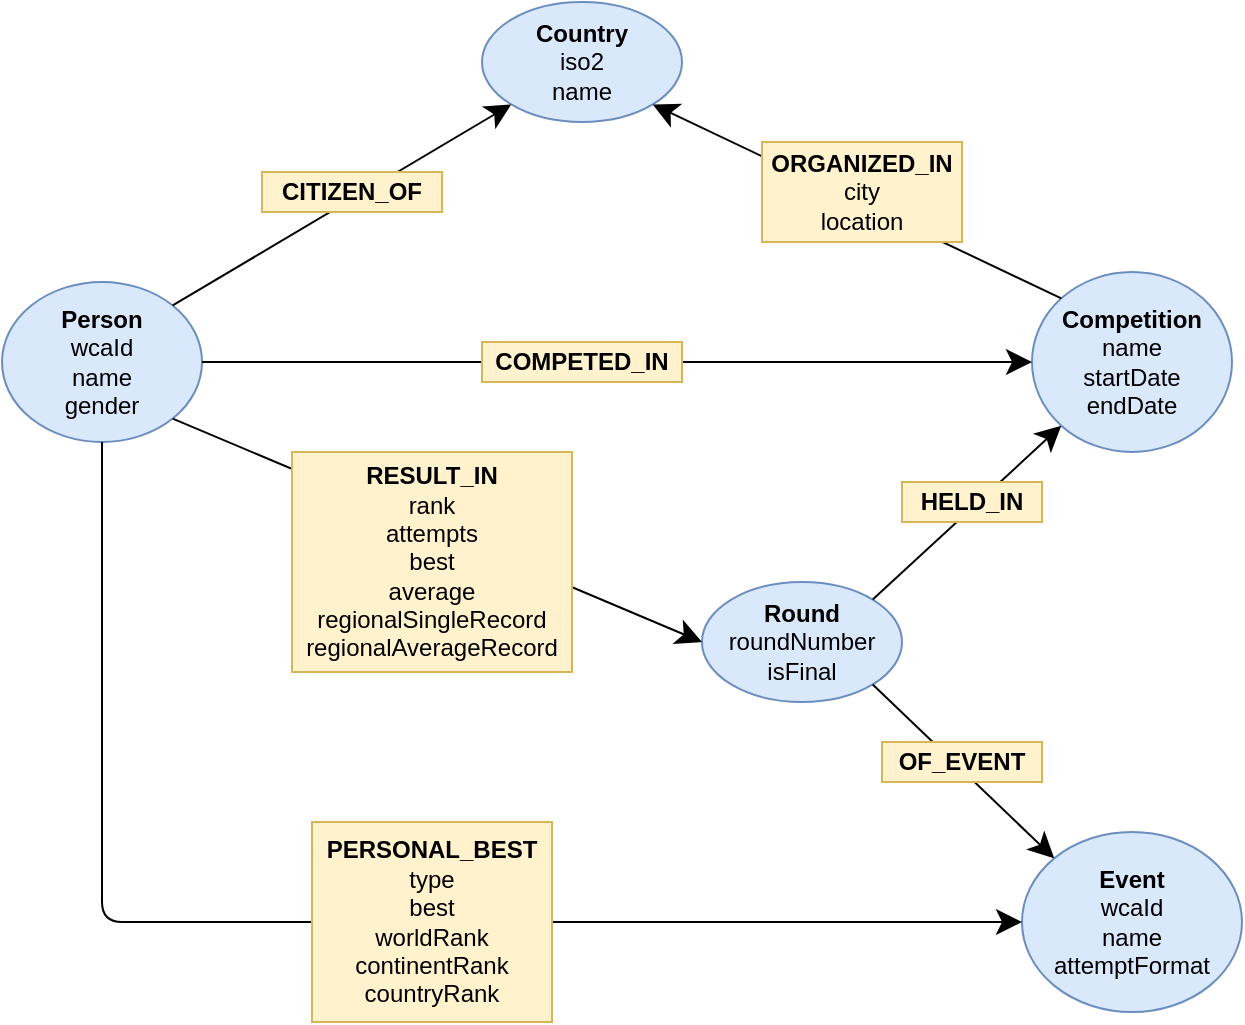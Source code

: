<mxfile version="13.0.9" type="device"><diagram id="6yya9DZRNpGAKIoeVQ3v" name="Page-1"><mxGraphModel dx="868" dy="494" grid="1" gridSize="10" guides="1" tooltips="1" connect="1" arrows="1" fold="1" page="1" pageScale="1" pageWidth="1169" pageHeight="827" math="0" shadow="0"><root><mxCell id="0"/><mxCell id="1" parent="0"/><mxCell id="6HgX8CSXHpOmkcxNmYdE-6" value="&lt;b&gt;Person&lt;br&gt;&lt;/b&gt;wcaId&lt;br&gt;name&lt;br&gt;gender" style="ellipse;whiteSpace=wrap;html=1;align=center;newEdgeStyle={&quot;edgeStyle&quot;:&quot;entityRelationEdgeStyle&quot;,&quot;startArrow&quot;:&quot;none&quot;,&quot;endArrow&quot;:&quot;none&quot;,&quot;segment&quot;:10,&quot;curved&quot;:1};treeFolding=1;treeMoving=1;fillColor=#dae8fc;strokeColor=#6c8ebf;" parent="1" vertex="1"><mxGeometry x="110" y="150" width="100" height="80" as="geometry"/></mxCell><mxCell id="6HgX8CSXHpOmkcxNmYdE-7" value="&lt;b&gt;Country&lt;br&gt;&lt;/b&gt;iso2&lt;br&gt;name" style="ellipse;whiteSpace=wrap;html=1;align=center;newEdgeStyle={&quot;edgeStyle&quot;:&quot;entityRelationEdgeStyle&quot;,&quot;startArrow&quot;:&quot;none&quot;,&quot;endArrow&quot;:&quot;none&quot;,&quot;segment&quot;:10,&quot;curved&quot;:1};treeFolding=1;treeMoving=1;fillColor=#dae8fc;strokeColor=#6c8ebf;" parent="1" vertex="1"><mxGeometry x="350" y="10" width="100" height="60" as="geometry"/></mxCell><mxCell id="6HgX8CSXHpOmkcxNmYdE-12" value="" style="endArrow=classic;html=1;exitX=1;exitY=0;exitDx=0;exitDy=0;entryX=0;entryY=1;entryDx=0;entryDy=0;startSize=10;endSize=10;" parent="1" source="6HgX8CSXHpOmkcxNmYdE-6" target="6HgX8CSXHpOmkcxNmYdE-7" edge="1"><mxGeometry width="50" height="50" relative="1" as="geometry"><mxPoint x="280" y="150" as="sourcePoint"/><mxPoint x="330" y="100" as="targetPoint"/></mxGeometry></mxCell><mxCell id="6HgX8CSXHpOmkcxNmYdE-14" value="&lt;b&gt;CITIZEN_OF&lt;/b&gt;" style="rounded=0;whiteSpace=wrap;html=1;fillColor=#fff2cc;strokeColor=#d6b656;" parent="1" vertex="1"><mxGeometry x="240" y="95" width="90" height="20" as="geometry"/></mxCell><mxCell id="6HgX8CSXHpOmkcxNmYdE-15" value="&lt;b&gt;Competition&lt;/b&gt;&lt;br&gt;name&lt;br&gt;startDate&lt;br&gt;endDate" style="ellipse;whiteSpace=wrap;html=1;align=center;newEdgeStyle={&quot;edgeStyle&quot;:&quot;entityRelationEdgeStyle&quot;,&quot;startArrow&quot;:&quot;none&quot;,&quot;endArrow&quot;:&quot;none&quot;,&quot;segment&quot;:10,&quot;curved&quot;:1};treeFolding=1;treeMoving=1;fillColor=#dae8fc;strokeColor=#6c8ebf;" parent="1" vertex="1"><mxGeometry x="625" y="145" width="100" height="90" as="geometry"/></mxCell><mxCell id="6HgX8CSXHpOmkcxNmYdE-16" value="" style="endArrow=classic;html=1;exitX=0;exitY=0;exitDx=0;exitDy=0;entryX=1;entryY=1;entryDx=0;entryDy=0;endSize=10;startSize=10;" parent="1" source="6HgX8CSXHpOmkcxNmYdE-15" target="6HgX8CSXHpOmkcxNmYdE-7" edge="1"><mxGeometry width="50" height="50" relative="1" as="geometry"><mxPoint x="420" y="270" as="sourcePoint"/><mxPoint x="470" y="220" as="targetPoint"/></mxGeometry></mxCell><mxCell id="6HgX8CSXHpOmkcxNmYdE-17" value="&lt;b&gt;ORGANIZED_IN&lt;/b&gt;&lt;br&gt;city&lt;br&gt;location" style="rounded=0;whiteSpace=wrap;html=1;align=center;fillColor=#fff2cc;strokeColor=#d6b656;" parent="1" vertex="1"><mxGeometry x="490" y="80" width="100" height="50" as="geometry"/></mxCell><mxCell id="6HgX8CSXHpOmkcxNmYdE-22" value="" style="endArrow=classic;html=1;exitX=1;exitY=0.5;exitDx=0;exitDy=0;entryX=0;entryY=0.5;entryDx=0;entryDy=0;endSize=10;startSize=10;" parent="1" source="6HgX8CSXHpOmkcxNmYdE-6" target="6HgX8CSXHpOmkcxNmYdE-15" edge="1"><mxGeometry width="50" height="50" relative="1" as="geometry"><mxPoint x="290" y="210" as="sourcePoint"/><mxPoint x="340" y="160" as="targetPoint"/></mxGeometry></mxCell><mxCell id="6HgX8CSXHpOmkcxNmYdE-23" value="&lt;b&gt;COMPETED_IN&lt;/b&gt;" style="rounded=0;whiteSpace=wrap;html=1;fillColor=#fff2cc;strokeColor=#d6b656;" parent="1" vertex="1"><mxGeometry x="350" y="180" width="100" height="20" as="geometry"/></mxCell><mxCell id="6HgX8CSXHpOmkcxNmYdE-24" value="&lt;b&gt;Round&lt;/b&gt;&lt;br&gt;roundNumber&lt;br&gt;isFinal" style="ellipse;whiteSpace=wrap;html=1;align=center;newEdgeStyle={&quot;edgeStyle&quot;:&quot;entityRelationEdgeStyle&quot;,&quot;startArrow&quot;:&quot;none&quot;,&quot;endArrow&quot;:&quot;none&quot;,&quot;segment&quot;:10,&quot;curved&quot;:1};treeFolding=1;treeMoving=1;fillColor=#dae8fc;strokeColor=#6c8ebf;" parent="1" vertex="1"><mxGeometry x="460" y="300" width="100" height="60" as="geometry"/></mxCell><mxCell id="6HgX8CSXHpOmkcxNmYdE-25" value="&lt;b&gt;Event&lt;/b&gt;&lt;br&gt;wcaId&lt;br&gt;name&lt;br&gt;attemptFormat" style="ellipse;whiteSpace=wrap;html=1;align=center;newEdgeStyle={&quot;edgeStyle&quot;:&quot;entityRelationEdgeStyle&quot;,&quot;startArrow&quot;:&quot;none&quot;,&quot;endArrow&quot;:&quot;none&quot;,&quot;segment&quot;:10,&quot;curved&quot;:1};treeFolding=1;treeMoving=1;fillColor=#dae8fc;strokeColor=#6c8ebf;" parent="1" vertex="1"><mxGeometry x="620" y="425" width="110" height="90" as="geometry"/></mxCell><mxCell id="6HgX8CSXHpOmkcxNmYdE-26" value="" style="endArrow=classic;html=1;exitX=1;exitY=0;exitDx=0;exitDy=0;entryX=0;entryY=1;entryDx=0;entryDy=0;endSize=10;startSize=10;" parent="1" source="6HgX8CSXHpOmkcxNmYdE-24" target="6HgX8CSXHpOmkcxNmYdE-15" edge="1"><mxGeometry width="50" height="50" relative="1" as="geometry"><mxPoint x="520" y="300" as="sourcePoint"/><mxPoint x="570" y="250" as="targetPoint"/></mxGeometry></mxCell><mxCell id="6HgX8CSXHpOmkcxNmYdE-28" value="" style="endArrow=classic;html=1;exitX=1;exitY=1;exitDx=0;exitDy=0;entryX=0;entryY=0;entryDx=0;entryDy=0;endSize=10;startSize=10;" parent="1" source="6HgX8CSXHpOmkcxNmYdE-24" target="6HgX8CSXHpOmkcxNmYdE-25" edge="1"><mxGeometry width="50" height="50" relative="1" as="geometry"><mxPoint x="445.355" y="322.787" as="sourcePoint"/><mxPoint x="624.645" y="268.142" as="targetPoint"/></mxGeometry></mxCell><mxCell id="6HgX8CSXHpOmkcxNmYdE-29" value="" style="endArrow=classic;html=1;exitX=0.5;exitY=1;exitDx=0;exitDy=0;entryX=0;entryY=0.5;entryDx=0;entryDy=0;endSize=10;startSize=10;" parent="1" source="6HgX8CSXHpOmkcxNmYdE-6" target="6HgX8CSXHpOmkcxNmYdE-25" edge="1"><mxGeometry width="50" height="50" relative="1" as="geometry"><mxPoint x="290" y="380" as="sourcePoint"/><mxPoint x="340" y="330" as="targetPoint"/><Array as="points"><mxPoint x="160" y="374"/><mxPoint x="160" y="470"/></Array></mxGeometry></mxCell><mxCell id="6HgX8CSXHpOmkcxNmYdE-30" value="" style="endArrow=classic;html=1;exitX=1;exitY=1;exitDx=0;exitDy=0;entryX=0;entryY=0.5;entryDx=0;entryDy=0;endSize=10;startSize=10;" parent="1" source="6HgX8CSXHpOmkcxNmYdE-6" target="6HgX8CSXHpOmkcxNmYdE-24" edge="1"><mxGeometry width="50" height="50" relative="1" as="geometry"><mxPoint x="455.355" y="298.787" as="sourcePoint"/><mxPoint x="634.645" y="244.142" as="targetPoint"/></mxGeometry></mxCell><mxCell id="6HgX8CSXHpOmkcxNmYdE-31" value="&lt;b&gt;RESULT_IN&lt;/b&gt;&lt;br&gt;rank&lt;br&gt;attempts&lt;br&gt;best&lt;br&gt;average&lt;br&gt;regionalSingleRecord&lt;br&gt;regionalAverageRecord" style="rounded=0;whiteSpace=wrap;html=1;fillColor=#fff2cc;strokeColor=#d6b656;" parent="1" vertex="1"><mxGeometry x="255" y="235" width="140" height="110" as="geometry"/></mxCell><mxCell id="6HgX8CSXHpOmkcxNmYdE-35" value="&lt;b&gt;HELD_IN&lt;/b&gt;" style="rounded=0;whiteSpace=wrap;html=1;fillColor=#fff2cc;strokeColor=#d6b656;" parent="1" vertex="1"><mxGeometry x="560" y="250" width="70" height="20" as="geometry"/></mxCell><mxCell id="6HgX8CSXHpOmkcxNmYdE-36" value="&lt;b&gt;OF_EVENT&lt;/b&gt;" style="rounded=0;whiteSpace=wrap;html=1;fillColor=#fff2cc;strokeColor=#d6b656;" parent="1" vertex="1"><mxGeometry x="550" y="380" width="80" height="20" as="geometry"/></mxCell><mxCell id="6HgX8CSXHpOmkcxNmYdE-39" value="&lt;b&gt;PERSONAL_BEST&lt;/b&gt;&lt;br&gt;type&lt;br&gt;best&lt;br&gt;worldRank&lt;br&gt;continentRank&lt;br&gt;countryRank" style="rounded=0;whiteSpace=wrap;html=1;fillColor=#fff2cc;strokeColor=#d6b656;" parent="1" vertex="1"><mxGeometry x="265" y="420" width="120" height="100" as="geometry"/></mxCell></root></mxGraphModel></diagram></mxfile>